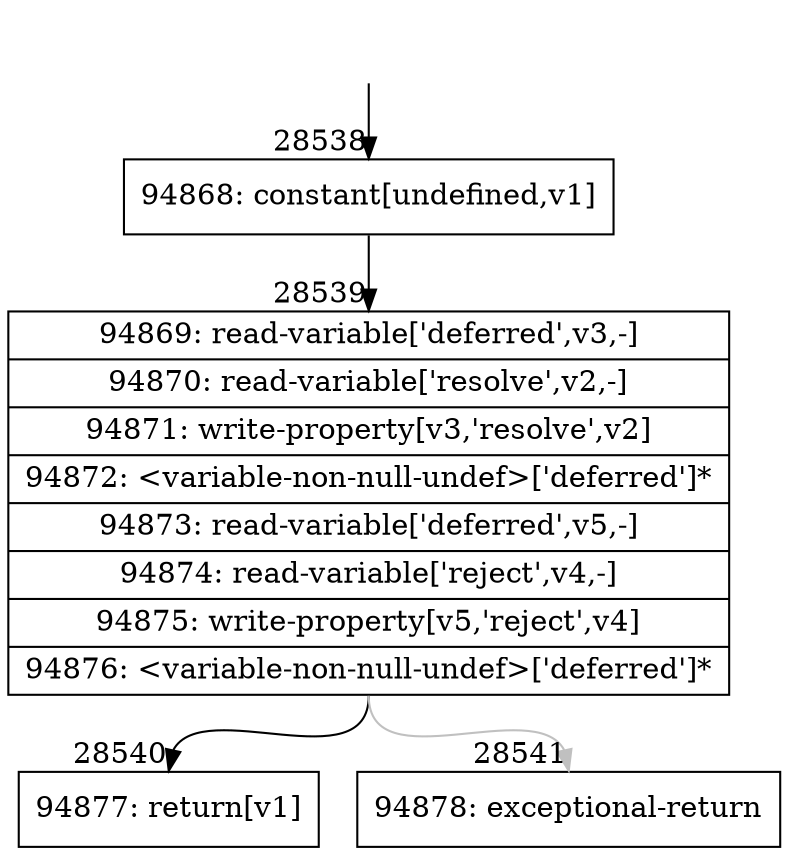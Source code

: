 digraph {
rankdir="TD"
BB_entry2509[shape=none,label=""];
BB_entry2509 -> BB28538 [tailport=s, headport=n, headlabel="    28538"]
BB28538 [shape=record label="{94868: constant[undefined,v1]}" ] 
BB28538 -> BB28539 [tailport=s, headport=n, headlabel="      28539"]
BB28539 [shape=record label="{94869: read-variable['deferred',v3,-]|94870: read-variable['resolve',v2,-]|94871: write-property[v3,'resolve',v2]|94872: \<variable-non-null-undef\>['deferred']*|94873: read-variable['deferred',v5,-]|94874: read-variable['reject',v4,-]|94875: write-property[v5,'reject',v4]|94876: \<variable-non-null-undef\>['deferred']*}" ] 
BB28539 -> BB28540 [tailport=s, headport=n, headlabel="      28540"]
BB28539 -> BB28541 [tailport=s, headport=n, color=gray, headlabel="      28541"]
BB28540 [shape=record label="{94877: return[v1]}" ] 
BB28541 [shape=record label="{94878: exceptional-return}" ] 
//#$~ 50887
}
